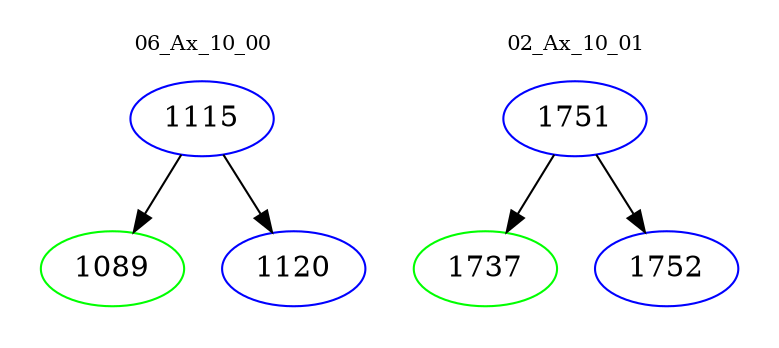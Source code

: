 digraph{
subgraph cluster_0 {
color = white
label = "06_Ax_10_00";
fontsize=10;
T0_1115 [label="1115", color="blue"]
T0_1115 -> T0_1089 [color="black"]
T0_1089 [label="1089", color="green"]
T0_1115 -> T0_1120 [color="black"]
T0_1120 [label="1120", color="blue"]
}
subgraph cluster_1 {
color = white
label = "02_Ax_10_01";
fontsize=10;
T1_1751 [label="1751", color="blue"]
T1_1751 -> T1_1737 [color="black"]
T1_1737 [label="1737", color="green"]
T1_1751 -> T1_1752 [color="black"]
T1_1752 [label="1752", color="blue"]
}
}
